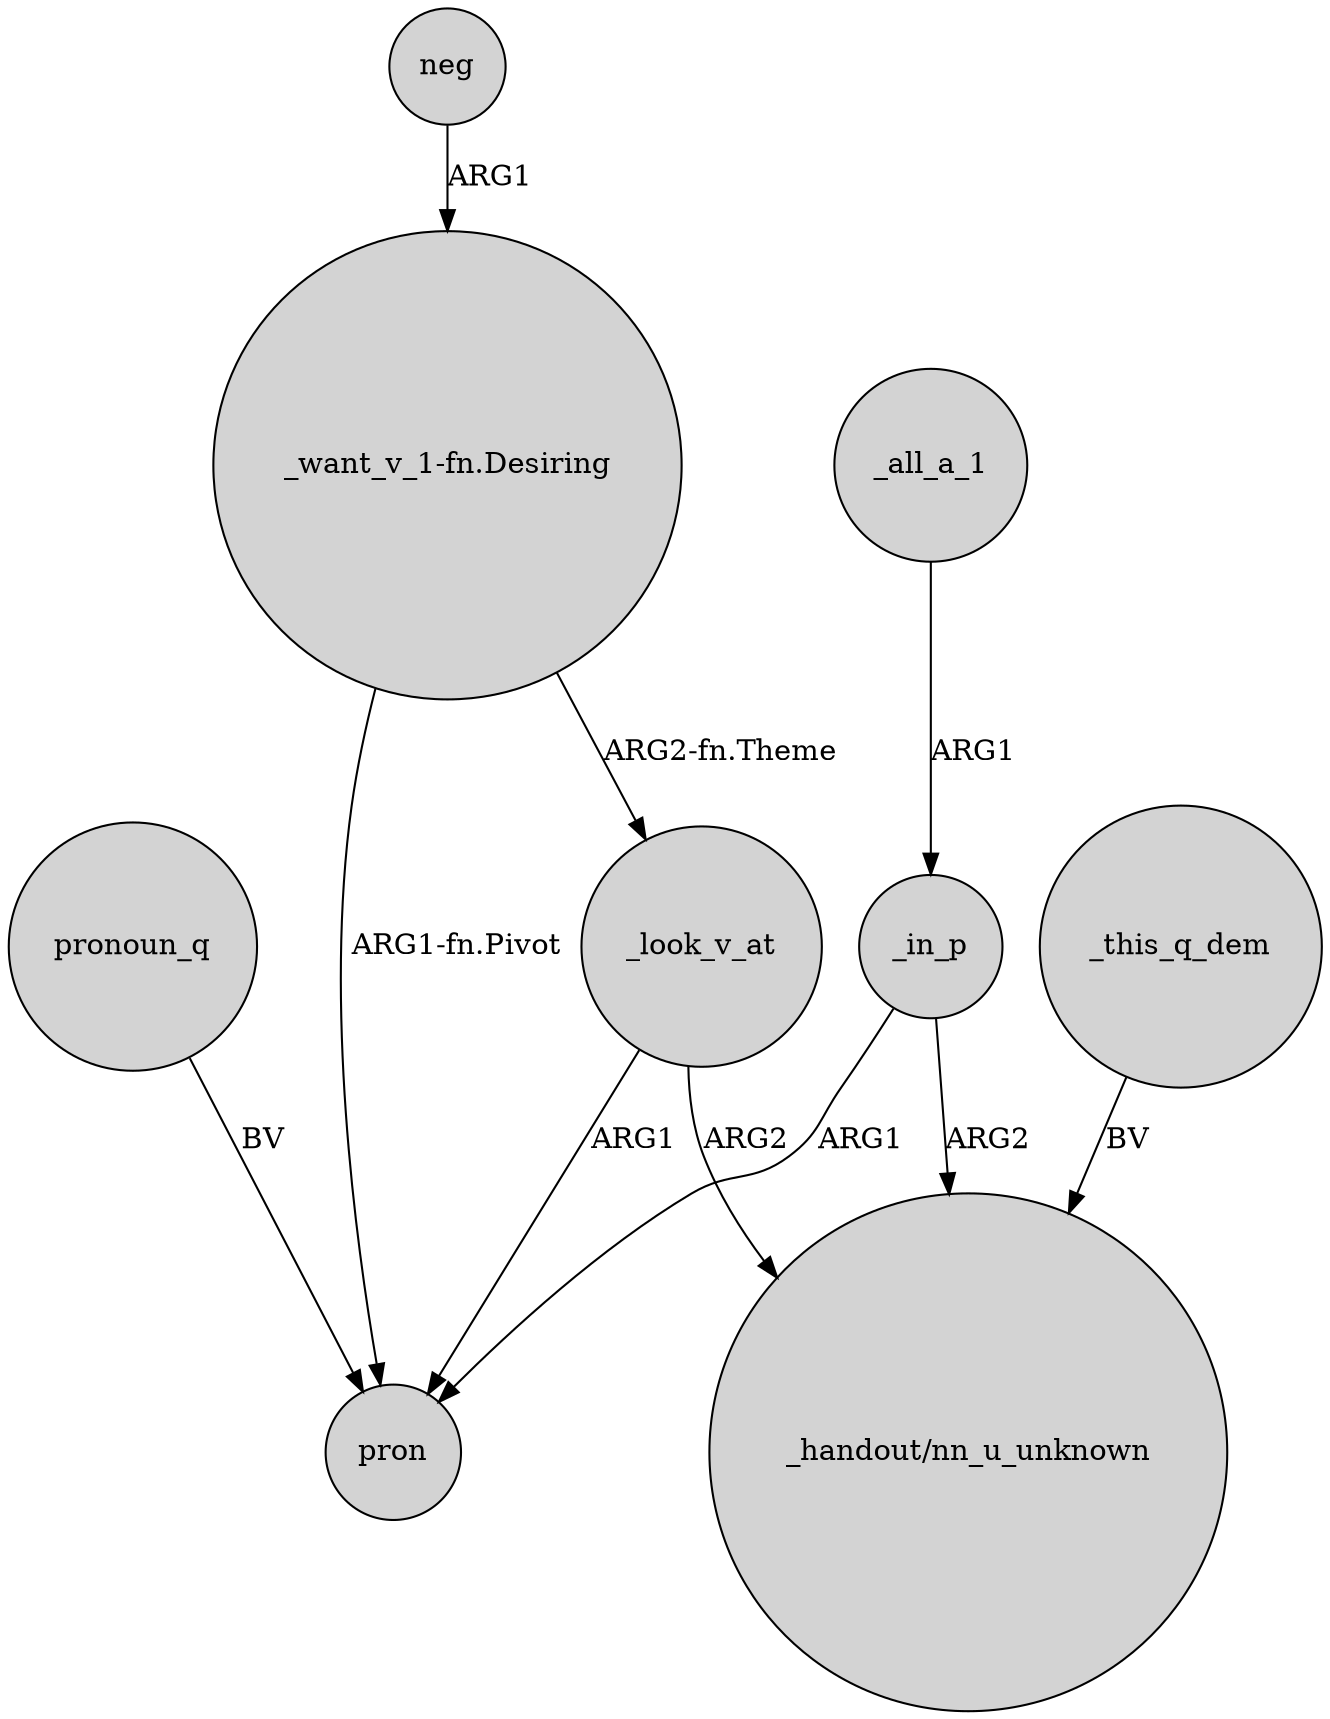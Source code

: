 digraph {
	node [shape=circle style=filled]
	"_want_v_1-fn.Desiring" -> pron [label="ARG1-fn.Pivot"]
	"_want_v_1-fn.Desiring" -> _look_v_at [label="ARG2-fn.Theme"]
	_this_q_dem -> "_handout/nn_u_unknown" [label=BV]
	_in_p -> pron [label=ARG1]
	_look_v_at -> "_handout/nn_u_unknown" [label=ARG2]
	_all_a_1 -> _in_p [label=ARG1]
	neg -> "_want_v_1-fn.Desiring" [label=ARG1]
	_look_v_at -> pron [label=ARG1]
	_in_p -> "_handout/nn_u_unknown" [label=ARG2]
	pronoun_q -> pron [label=BV]
}
